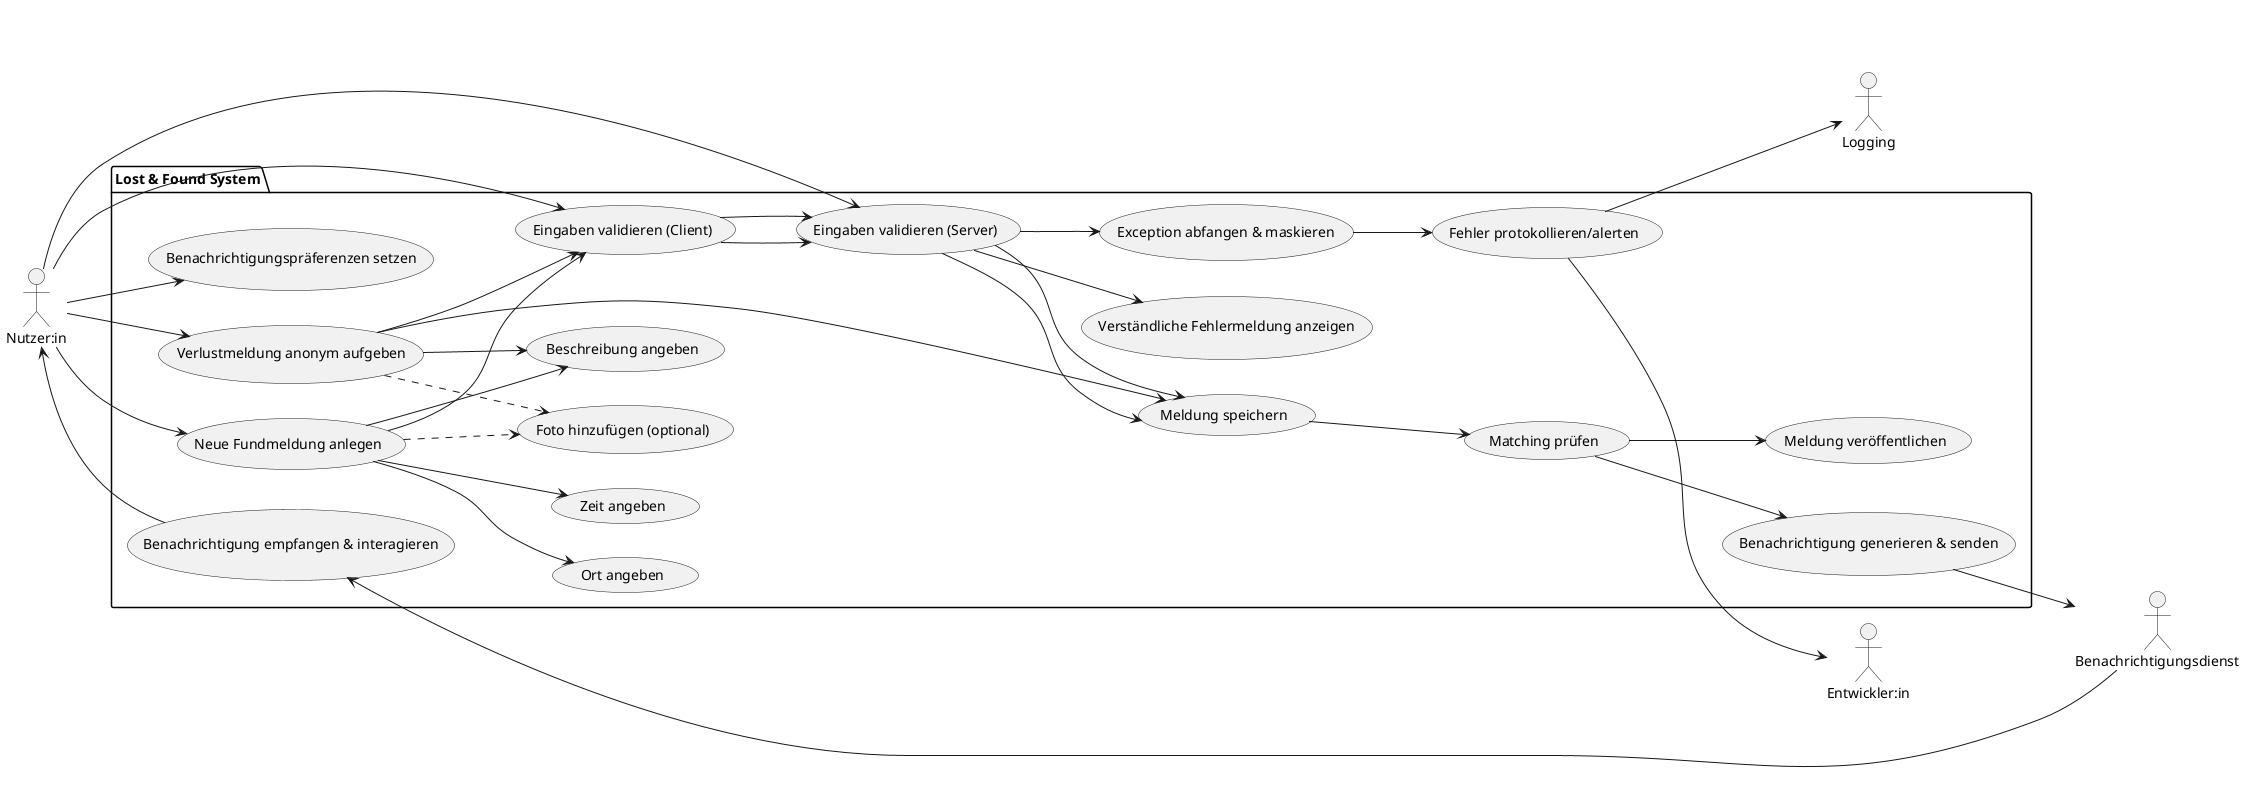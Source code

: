 @startuml

left to right direction

actor "Nutzer:in" as stud
actor "Entwickler:in" as dev
actor "Logging" as log
actor "Benachrichtigungsdienst" as notif

package "Lost & Found System" {
  usecase "Verlustmeldung anonym aufgeben" as UC11
  usecase "Ort angeben" as UC12
  usecase "Zeit angeben" as UC13
  usecase "Beschreibung angeben" as UC14
  usecase "Foto hinzufügen (optional)" as UC15
  usecase "Meldung speichern" as UC16
  usecase "Meldung veröffentlichen" as UC17

  usecase "Eingaben validieren (Client)" as UC21
  usecase "Eingaben validieren (Server)" as UC22
  usecase "Verständliche Fehlermeldung anzeigen" as UC23
  usecase "Exception abfangen & maskieren" as UC24
  usecase "Fehler protokollieren/alerten" as UC25

  usecase "Neue Fundmeldung anlegen" as UC31
  usecase "Benachrichtigungspräferenzen setzen" as UC32
  usecase "Matching prüfen" as UC34
  usecase "Benachrichtigung generieren & senden" as UC35
  usecase "Benachrichtigung empfangen & interagieren" as UC36
}

stud --> UC11
UC11 --> UC14
UC11 ..> UC15
UC11 --> UC16
UC11 --> UC21
UC21 --> UC22
UC22 --> UC16
UC16 --> UC34
UC34 --> UC17

stud --> UC31
UC31 --> UC12
UC31 --> UC13
UC31 --> UC14
UC31 ..> UC15
UC31 --> UC21
UC21 --> UC22
UC22 --> UC16

stud --> UC32
UC34 --> UC35
UC35 --> notif
notif --> UC36
UC36 --> stud

stud --> UC21
stud --> UC22
UC22 --> UC23
UC22 --> UC24
UC24 --> UC25
UC25 --> log
UC25 --> dev

@enduml